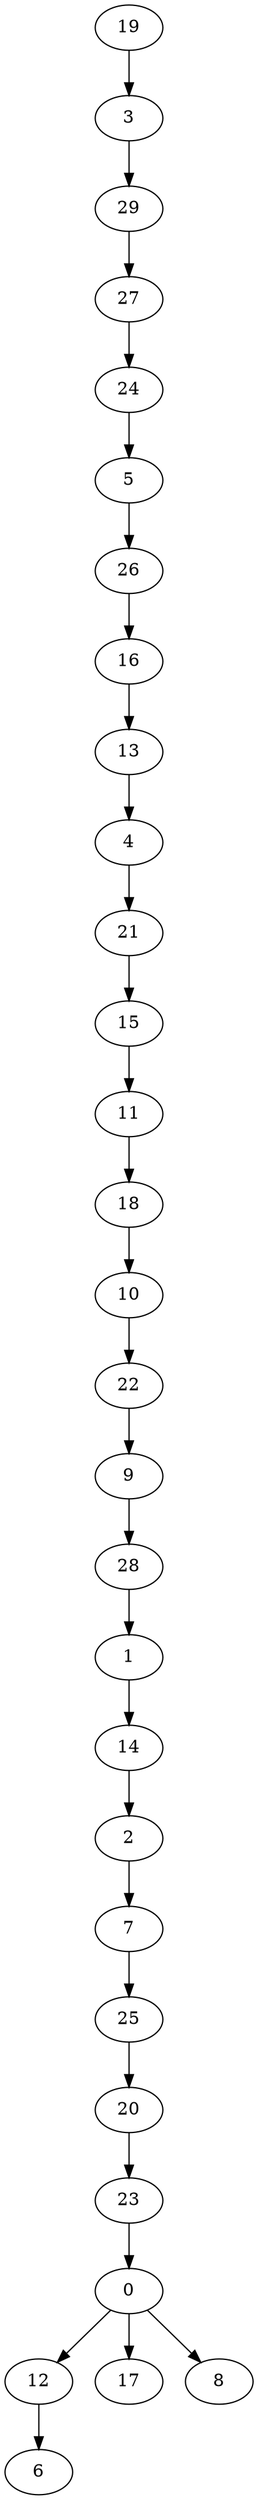 digraph my_graph {
19 [label=19]
3 [label=3]
29 [label=29]
27 [label=27]
24 [label=24]
5 [label=5]
26 [label=26]
16 [label=16]
13 [label=13]
4 [label=4]
21 [label=21]
15 [label=15]
11 [label=11]
18 [label=18]
10 [label=10]
22 [label=22]
9 [label=9]
28 [label=28]
1 [label=1]
14 [label=14]
2 [label=2]
7 [label=7]
25 [label=25]
20 [label=20]
23 [label=23]
0 [label=0]
12 [label=12]
6 [label=6]
17 [label=17]
8 [label=8]
19->3
3->29
29->27
27->24
24->5
5->26
26->16
16->13
13->4
4->21
21->15
15->11
11->18
18->10
10->22
22->9
9->28
28->1
1->14
14->2
2->7
7->25
25->20
20->23
23->0
0->12
12->6
0->17
0->8
}